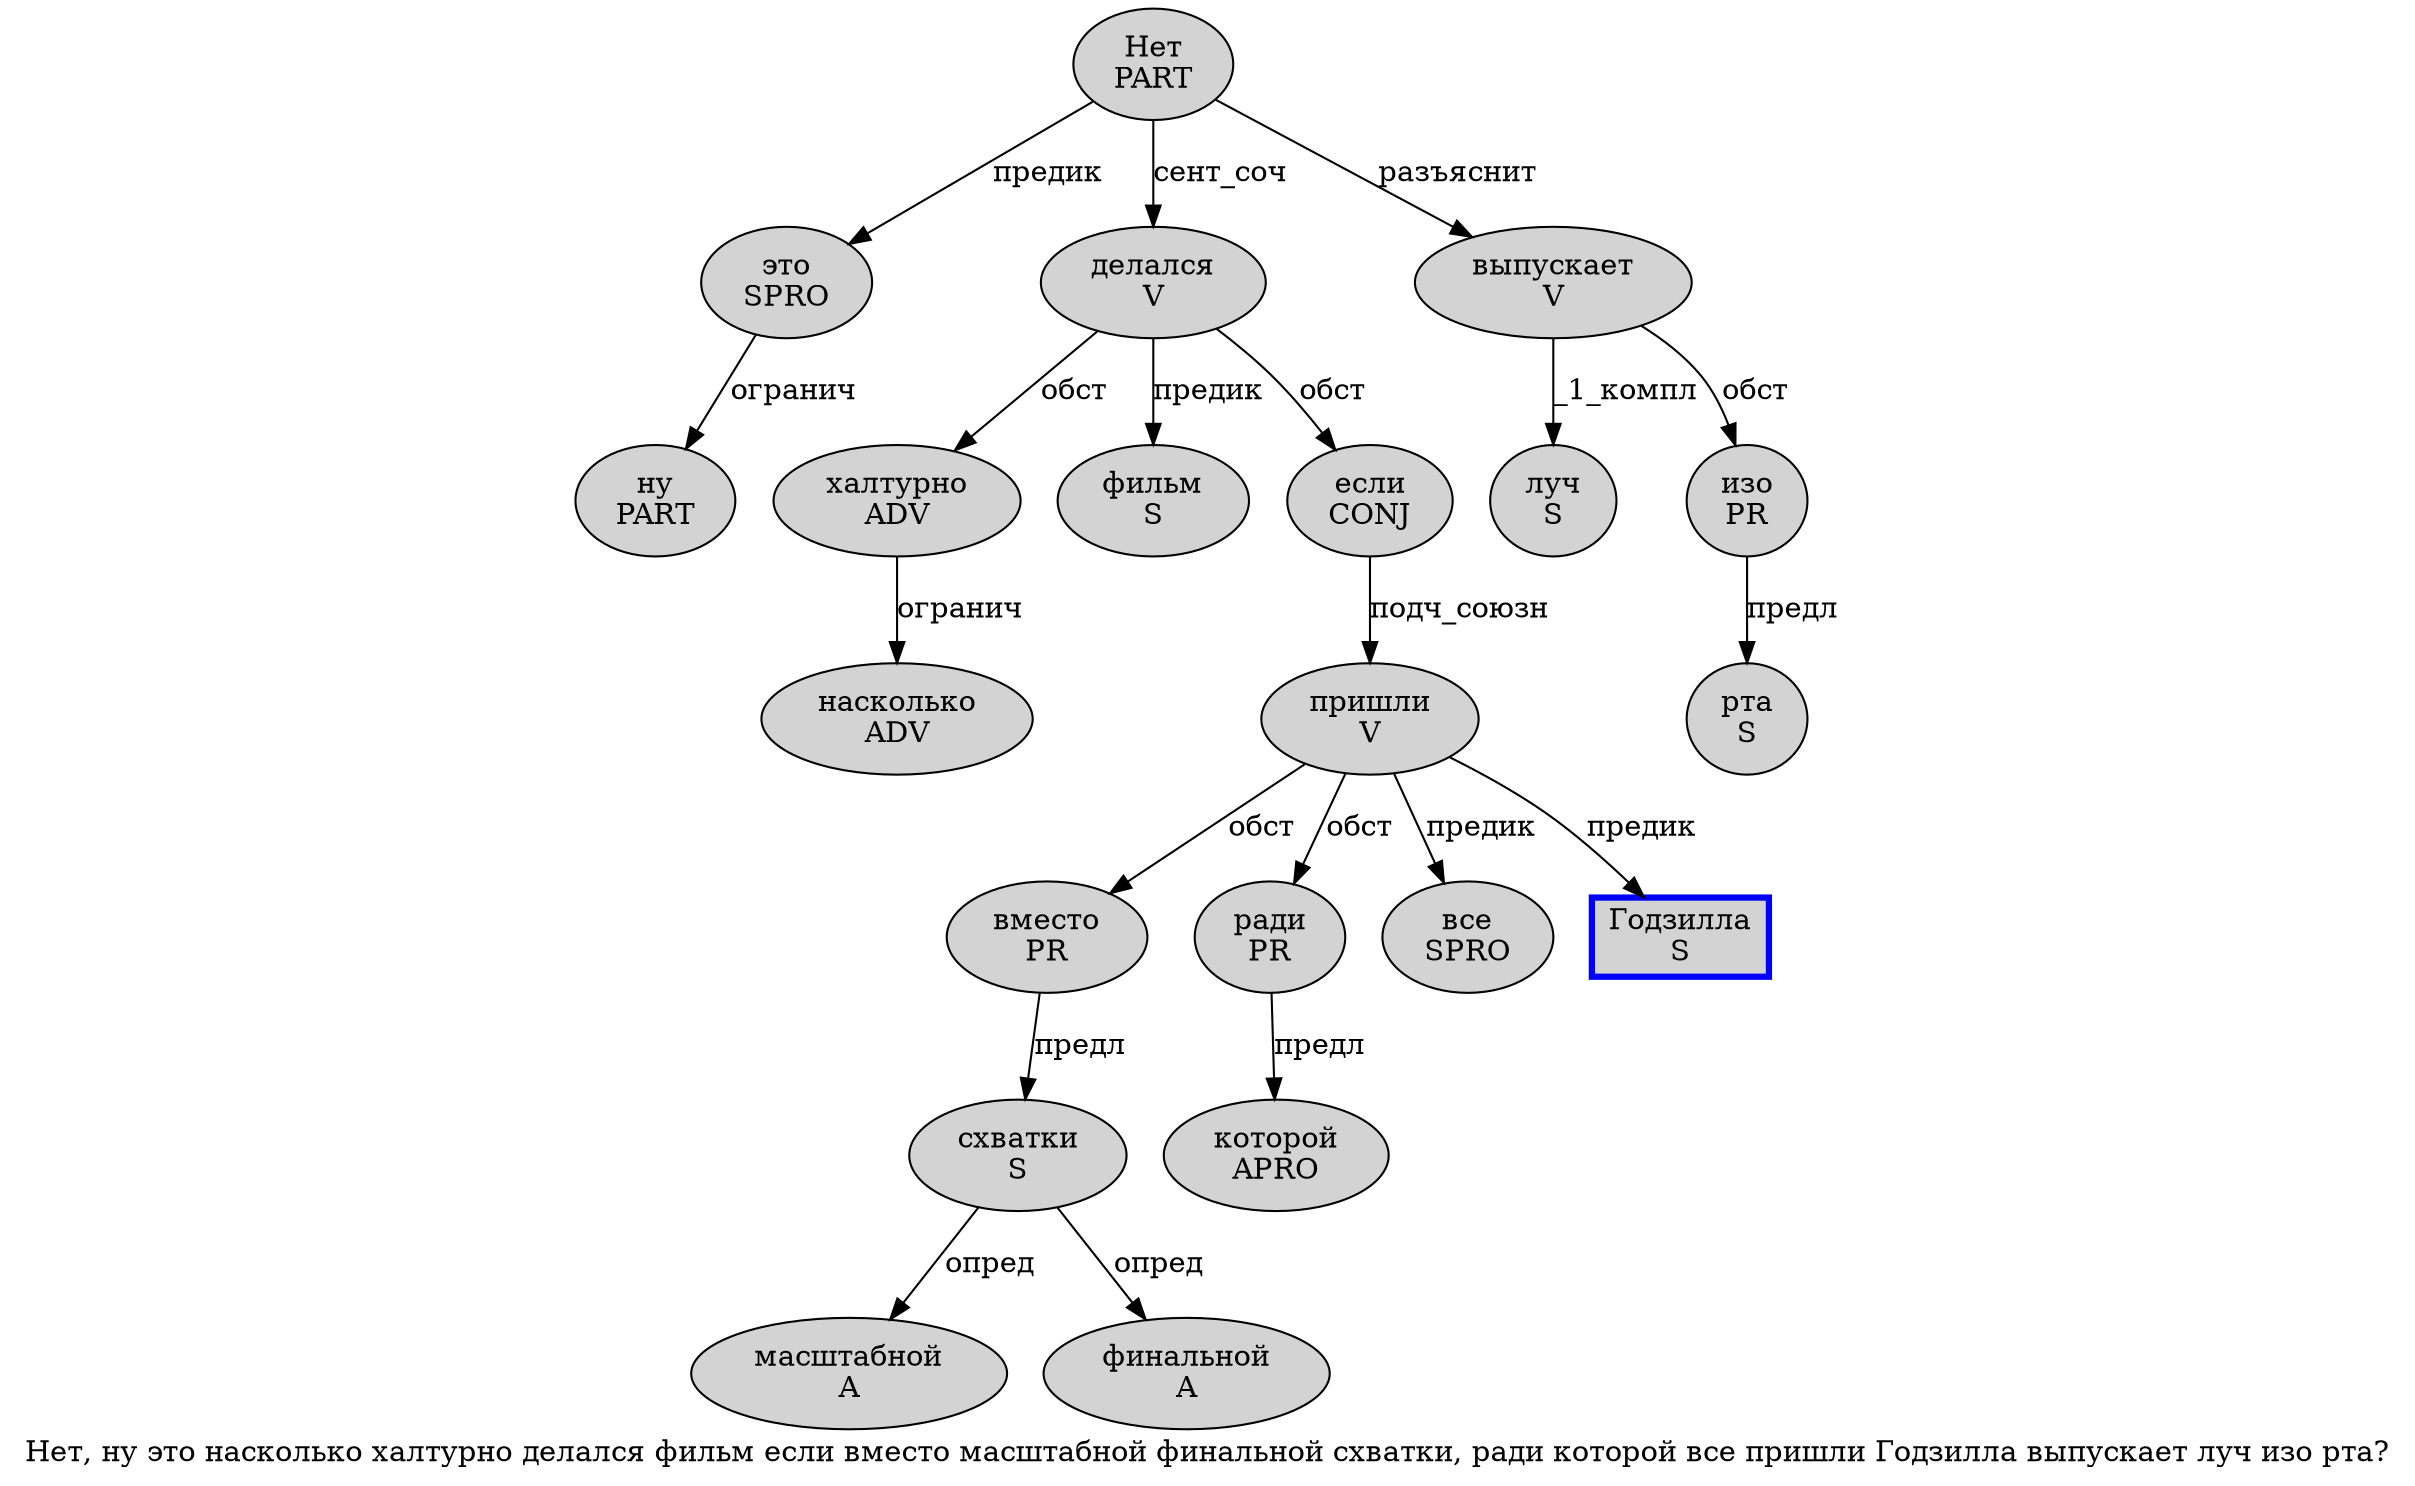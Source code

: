 digraph SENTENCE_4750 {
	graph [label="Нет, ну это насколько халтурно делался фильм если вместо масштабной финальной схватки, ради которой все пришли Годзилла выпускает луч изо рта?"]
	node [style=filled]
		0 [label="Нет
PART" color="" fillcolor=lightgray penwidth=1 shape=ellipse]
		2 [label="ну
PART" color="" fillcolor=lightgray penwidth=1 shape=ellipse]
		3 [label="это
SPRO" color="" fillcolor=lightgray penwidth=1 shape=ellipse]
		4 [label="насколько
ADV" color="" fillcolor=lightgray penwidth=1 shape=ellipse]
		5 [label="халтурно
ADV" color="" fillcolor=lightgray penwidth=1 shape=ellipse]
		6 [label="делался
V" color="" fillcolor=lightgray penwidth=1 shape=ellipse]
		7 [label="фильм
S" color="" fillcolor=lightgray penwidth=1 shape=ellipse]
		8 [label="если
CONJ" color="" fillcolor=lightgray penwidth=1 shape=ellipse]
		9 [label="вместо
PR" color="" fillcolor=lightgray penwidth=1 shape=ellipse]
		10 [label="масштабной
A" color="" fillcolor=lightgray penwidth=1 shape=ellipse]
		11 [label="финальной
A" color="" fillcolor=lightgray penwidth=1 shape=ellipse]
		12 [label="схватки
S" color="" fillcolor=lightgray penwidth=1 shape=ellipse]
		14 [label="ради
PR" color="" fillcolor=lightgray penwidth=1 shape=ellipse]
		15 [label="которой
APRO" color="" fillcolor=lightgray penwidth=1 shape=ellipse]
		16 [label="все
SPRO" color="" fillcolor=lightgray penwidth=1 shape=ellipse]
		17 [label="пришли
V" color="" fillcolor=lightgray penwidth=1 shape=ellipse]
		18 [label="Годзилла
S" color=blue fillcolor=lightgray penwidth=3 shape=box]
		19 [label="выпускает
V" color="" fillcolor=lightgray penwidth=1 shape=ellipse]
		20 [label="луч
S" color="" fillcolor=lightgray penwidth=1 shape=ellipse]
		21 [label="изо
PR" color="" fillcolor=lightgray penwidth=1 shape=ellipse]
		22 [label="рта
S" color="" fillcolor=lightgray penwidth=1 shape=ellipse]
			17 -> 9 [label="обст"]
			17 -> 14 [label="обст"]
			17 -> 16 [label="предик"]
			17 -> 18 [label="предик"]
			0 -> 3 [label="предик"]
			0 -> 6 [label="сент_соч"]
			0 -> 19 [label="разъяснит"]
			9 -> 12 [label="предл"]
			14 -> 15 [label="предл"]
			3 -> 2 [label="огранич"]
			6 -> 5 [label="обст"]
			6 -> 7 [label="предик"]
			6 -> 8 [label="обст"]
			8 -> 17 [label="подч_союзн"]
			19 -> 20 [label="_1_компл"]
			19 -> 21 [label="обст"]
			5 -> 4 [label="огранич"]
			12 -> 10 [label="опред"]
			12 -> 11 [label="опред"]
			21 -> 22 [label="предл"]
}